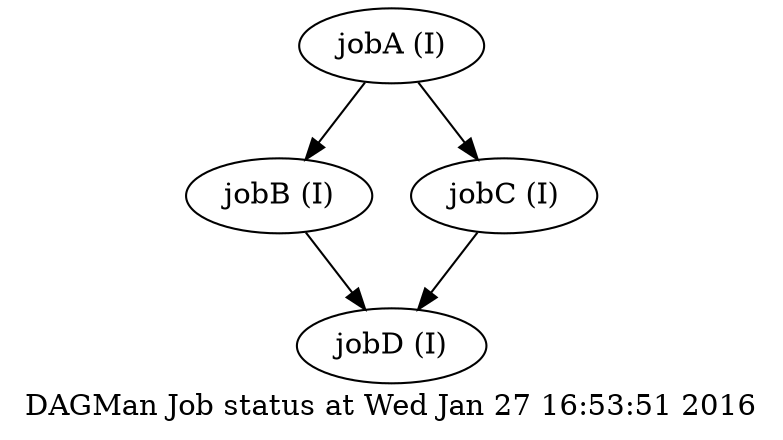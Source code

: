 digraph DAG {
    label="DAGMan Job status at Wed Jan 27 16:53:51 2016";

    "jobA" [shape=ellipse label="jobA (I)"];
    "jobB" [shape=ellipse label="jobB (I)"];
    "jobC" [shape=ellipse label="jobC (I)"];
    "jobD" [shape=ellipse label="jobD (I)"];

    "jobA" -> "jobB";
    "jobA" -> "jobC";
    "jobB" -> "jobD";
    "jobC" -> "jobD";
}
